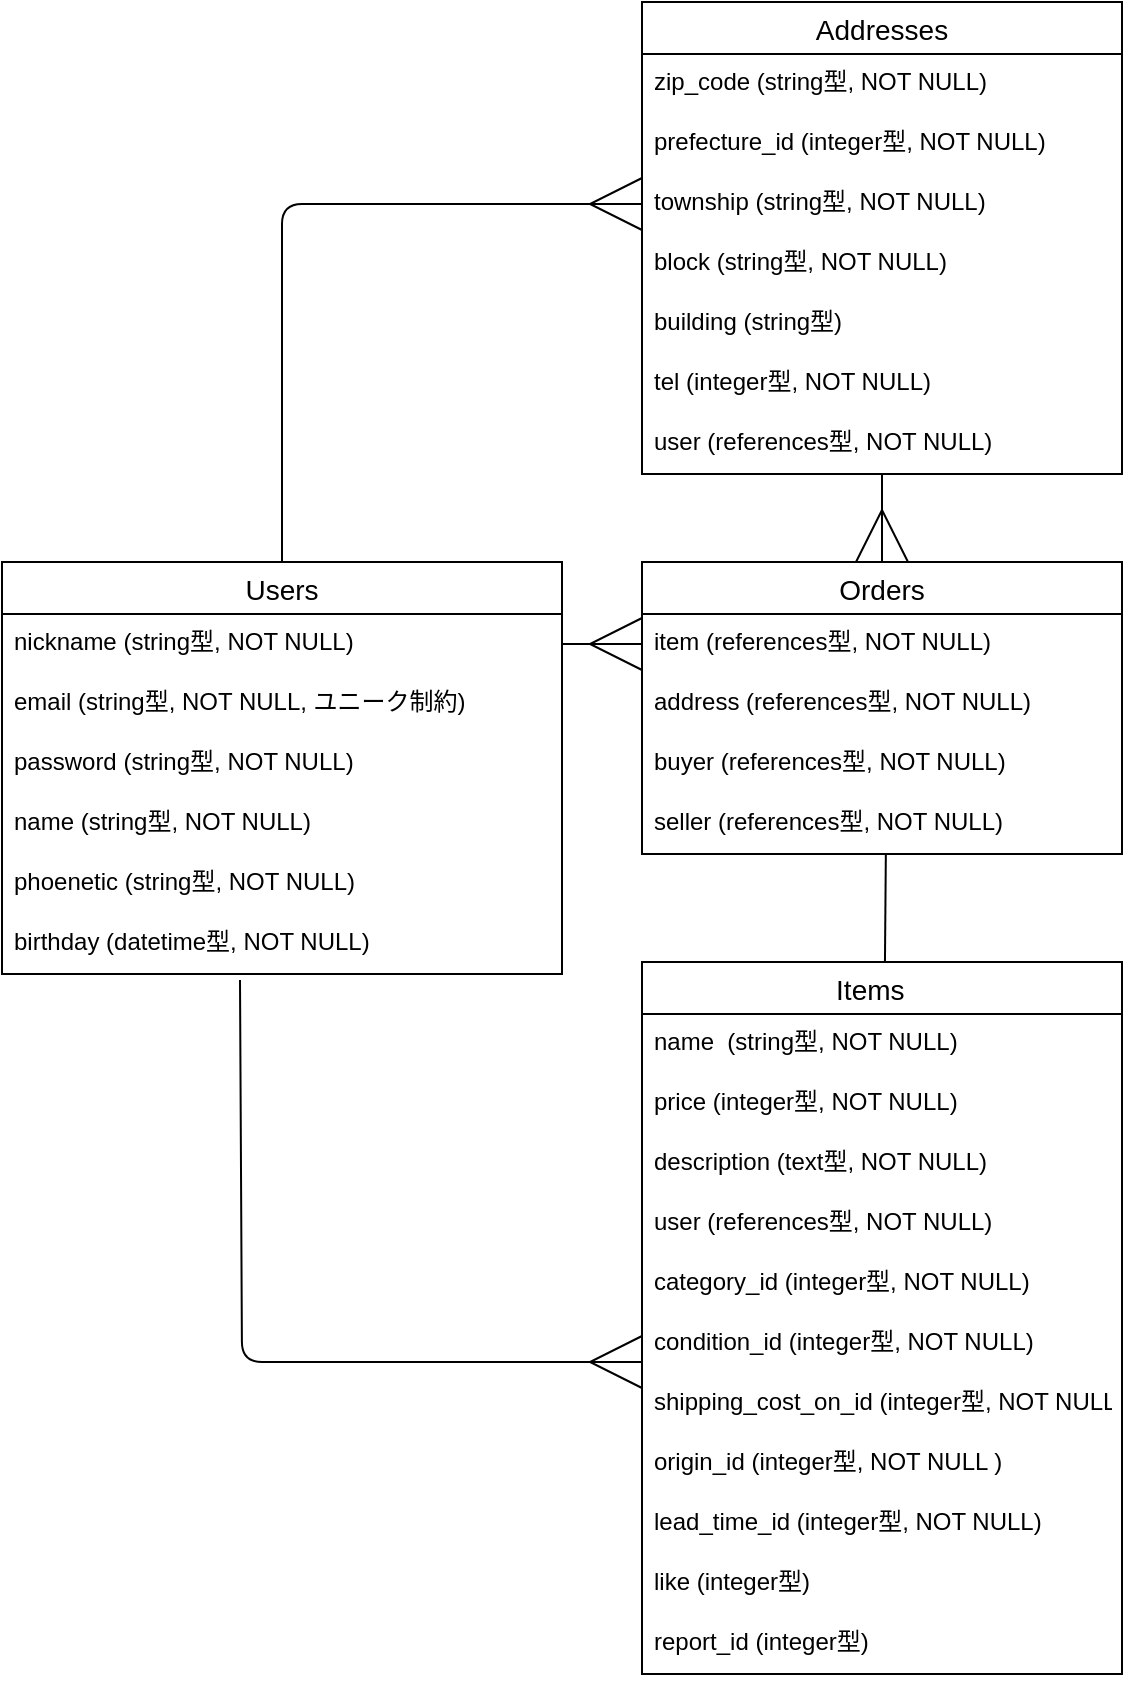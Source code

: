 <mxfile>
    <diagram id="_EOP76nGwTC8PtpPQpyc" name="ページ1">
        <mxGraphModel dx="409" dy="2031" grid="1" gridSize="10" guides="1" tooltips="1" connect="1" arrows="1" fold="1" page="1" pageScale="1" pageWidth="827" pageHeight="1169" math="0" shadow="0">
            <root>
                <mxCell id="0"/>
                <mxCell id="1" parent="0"/>
                <mxCell id="64" style="edgeStyle=none;html=1;exitX=0.5;exitY=0;exitDx=0;exitDy=0;entryX=0;entryY=0.5;entryDx=0;entryDy=0;endArrow=ERmany;endFill=0;endSize=24;" parent="1" source="28" target="168" edge="1">
                    <mxGeometry relative="1" as="geometry">
                        <mxPoint x="280" y="160" as="targetPoint"/>
                        <Array as="points">
                            <mxPoint x="220" y="61"/>
                        </Array>
                    </mxGeometry>
                </mxCell>
                <mxCell id="28" value="Users" style="swimlane;fontStyle=0;childLayout=stackLayout;horizontal=1;startSize=26;horizontalStack=0;resizeParent=1;resizeParentMax=0;resizeLast=0;collapsible=1;marginBottom=0;align=center;fontSize=14;" parent="1" vertex="1">
                    <mxGeometry x="80" y="240" width="280" height="206" as="geometry"/>
                </mxCell>
                <mxCell id="29" value="nickname (string型, NOT NULL)   " style="text;strokeColor=none;fillColor=none;spacingLeft=4;spacingRight=4;overflow=hidden;rotatable=0;points=[[0,0.5],[1,0.5]];portConstraint=eastwest;fontSize=12;" parent="28" vertex="1">
                    <mxGeometry y="26" width="280" height="30" as="geometry"/>
                </mxCell>
                <mxCell id="31" value="email (string型, NOT NULL, ユニーク制約)" style="text;strokeColor=none;fillColor=none;spacingLeft=4;spacingRight=4;overflow=hidden;rotatable=0;points=[[0,0.5],[1,0.5]];portConstraint=eastwest;fontSize=12;" parent="28" vertex="1">
                    <mxGeometry y="56" width="280" height="30" as="geometry"/>
                </mxCell>
                <mxCell id="33" value="password (string型, NOT NULL)" style="text;strokeColor=none;fillColor=none;spacingLeft=4;spacingRight=4;overflow=hidden;rotatable=0;points=[[0,0.5],[1,0.5]];portConstraint=eastwest;fontSize=12;" parent="28" vertex="1">
                    <mxGeometry y="86" width="280" height="30" as="geometry"/>
                </mxCell>
                <mxCell id="133" value="name (string型, NOT NULL)" style="text;strokeColor=none;fillColor=none;spacingLeft=4;spacingRight=4;overflow=hidden;rotatable=0;points=[[0,0.5],[1,0.5]];portConstraint=eastwest;fontSize=12;fontFamily=Helvetica;fontColor=default;" vertex="1" parent="28">
                    <mxGeometry y="116" width="280" height="30" as="geometry"/>
                </mxCell>
                <mxCell id="138" value="phoenetic (string型, NOT NULL)" style="text;strokeColor=none;fillColor=none;spacingLeft=4;spacingRight=4;overflow=hidden;rotatable=0;points=[[0,0.5],[1,0.5]];portConstraint=eastwest;fontSize=12;fontFamily=Helvetica;fontColor=default;" vertex="1" parent="28">
                    <mxGeometry y="146" width="280" height="30" as="geometry"/>
                </mxCell>
                <mxCell id="49" value="birthday (datetime型, NOT NULL)" style="text;strokeColor=none;fillColor=none;spacingLeft=4;spacingRight=4;overflow=hidden;rotatable=0;points=[[0,0.5],[1,0.5]];portConstraint=eastwest;fontSize=12;" parent="28" vertex="1">
                    <mxGeometry y="176" width="280" height="30" as="geometry"/>
                </mxCell>
                <mxCell id="34" value="Items   " style="swimlane;fontStyle=0;childLayout=stackLayout;horizontal=1;startSize=26;horizontalStack=0;resizeParent=1;resizeParentMax=0;resizeLast=0;collapsible=1;marginBottom=0;align=center;fontSize=14;" parent="1" vertex="1">
                    <mxGeometry x="400" y="440" width="240" height="356" as="geometry"/>
                </mxCell>
                <mxCell id="35" value="name  (string型, NOT NULL)" style="text;strokeColor=none;fillColor=none;spacingLeft=4;spacingRight=4;overflow=hidden;rotatable=0;points=[[0,0.5],[1,0.5]];portConstraint=eastwest;fontSize=12;" parent="34" vertex="1">
                    <mxGeometry y="26" width="240" height="30" as="geometry"/>
                </mxCell>
                <mxCell id="36" value="price (integer型, NOT NULL)" style="text;strokeColor=none;fillColor=none;spacingLeft=4;spacingRight=4;overflow=hidden;rotatable=0;points=[[0,0.5],[1,0.5]];portConstraint=eastwest;fontSize=12;" parent="34" vertex="1">
                    <mxGeometry y="56" width="240" height="30" as="geometry"/>
                </mxCell>
                <mxCell id="37" value="description (text型, NOT NULL)" style="text;strokeColor=none;fillColor=none;spacingLeft=4;spacingRight=4;overflow=hidden;rotatable=0;points=[[0,0.5],[1,0.5]];portConstraint=eastwest;fontSize=12;" parent="34" vertex="1">
                    <mxGeometry y="86" width="240" height="30" as="geometry"/>
                </mxCell>
                <mxCell id="38" value="user (references型, NOT NULL)" style="text;strokeColor=none;fillColor=none;spacingLeft=4;spacingRight=4;overflow=hidden;rotatable=0;points=[[0,0.5],[1,0.5]];portConstraint=eastwest;fontSize=12;" parent="34" vertex="1">
                    <mxGeometry y="116" width="240" height="30" as="geometry"/>
                </mxCell>
                <mxCell id="153" value="category_id (integer型, NOT NULL)" style="text;strokeColor=none;fillColor=none;spacingLeft=4;spacingRight=4;overflow=hidden;rotatable=0;points=[[0,0.5],[1,0.5]];portConstraint=eastwest;fontSize=12;" vertex="1" parent="34">
                    <mxGeometry y="146" width="240" height="30" as="geometry"/>
                </mxCell>
                <mxCell id="150" value="condition_id (integer型, NOT NULL)" style="text;strokeColor=none;fillColor=none;spacingLeft=4;spacingRight=4;overflow=hidden;rotatable=0;points=[[0,0.5],[1,0.5]];portConstraint=eastwest;fontSize=12;" vertex="1" parent="34">
                    <mxGeometry y="176" width="240" height="30" as="geometry"/>
                </mxCell>
                <mxCell id="158" value="shipping_cost_on_id (integer型, NOT NULL )" style="text;strokeColor=none;fillColor=none;spacingLeft=4;spacingRight=4;overflow=hidden;rotatable=0;points=[[0,0.5],[1,0.5]];portConstraint=eastwest;fontSize=12;fontFamily=Helvetica;fontColor=default;" vertex="1" parent="34">
                    <mxGeometry y="206" width="240" height="30" as="geometry"/>
                </mxCell>
                <mxCell id="174" value="origin_id (integer型, NOT NULL )" style="text;strokeColor=none;fillColor=none;spacingLeft=4;spacingRight=4;overflow=hidden;rotatable=0;points=[[0,0.5],[1,0.5]];portConstraint=eastwest;fontSize=12;fontFamily=Helvetica;fontColor=default;" vertex="1" parent="34">
                    <mxGeometry y="236" width="240" height="30" as="geometry"/>
                </mxCell>
                <mxCell id="152" value="lead_time_id (integer型, NOT NULL)" style="text;strokeColor=none;fillColor=none;spacingLeft=4;spacingRight=4;overflow=hidden;rotatable=0;points=[[0,0.5],[1,0.5]];portConstraint=eastwest;fontSize=12;" vertex="1" parent="34">
                    <mxGeometry y="266" width="240" height="30" as="geometry"/>
                </mxCell>
                <mxCell id="155" value="like (integer型)" style="text;strokeColor=none;fillColor=none;spacingLeft=4;spacingRight=4;overflow=hidden;rotatable=0;points=[[0,0.5],[1,0.5]];portConstraint=eastwest;fontSize=12;fontFamily=Helvetica;fontColor=default;" vertex="1" parent="34">
                    <mxGeometry y="296" width="240" height="30" as="geometry"/>
                </mxCell>
                <mxCell id="156" value="report_id (integer型)" style="text;strokeColor=none;fillColor=none;spacingLeft=4;spacingRight=4;overflow=hidden;rotatable=0;points=[[0,0.5],[1,0.5]];portConstraint=eastwest;fontSize=12;fontFamily=Helvetica;fontColor=default;" vertex="1" parent="34">
                    <mxGeometry y="326" width="240" height="30" as="geometry"/>
                </mxCell>
                <mxCell id="144" style="edgeStyle=none;html=1;entryX=0.5;entryY=0;entryDx=0;entryDy=0;fontFamily=Helvetica;fontSize=12;fontColor=default;endArrow=ERmany;endFill=0;strokeWidth=1;endSize=24;startSize=6;sourcePerimeterSpacing=0;exitX=0.5;exitY=1;exitDx=0;exitDy=0;exitPerimeter=0;" edge="1" parent="1" source="173" target="70">
                    <mxGeometry relative="1" as="geometry">
                        <mxPoint x="520" y="190" as="sourcePoint"/>
                    </mxGeometry>
                </mxCell>
                <mxCell id="54" value="Addresses" style="swimlane;fontStyle=0;childLayout=stackLayout;horizontal=1;startSize=26;horizontalStack=0;resizeParent=1;resizeParentMax=0;resizeLast=0;collapsible=1;marginBottom=0;align=center;fontSize=14;" parent="1" vertex="1">
                    <mxGeometry x="400" y="-40" width="240" height="236" as="geometry"/>
                </mxCell>
                <mxCell id="55" value="zip_code (string型, NOT NULL)" style="text;strokeColor=none;fillColor=none;spacingLeft=4;spacingRight=4;overflow=hidden;rotatable=0;points=[[0,0.5],[1,0.5]];portConstraint=eastwest;fontSize=12;" parent="54" vertex="1">
                    <mxGeometry y="26" width="240" height="30" as="geometry"/>
                </mxCell>
                <mxCell id="56" value="prefecture_id (integer型, NOT NULL)" style="text;strokeColor=none;fillColor=none;spacingLeft=4;spacingRight=4;overflow=hidden;rotatable=0;points=[[0,0.5],[1,0.5]];portConstraint=eastwest;fontSize=12;" parent="54" vertex="1">
                    <mxGeometry y="56" width="240" height="30" as="geometry"/>
                </mxCell>
                <mxCell id="168" value="township (string型, NOT NULL)" style="text;strokeColor=none;fillColor=none;spacingLeft=4;spacingRight=4;overflow=hidden;rotatable=0;points=[[0,0.5],[1,0.5]];portConstraint=eastwest;fontSize=12;" vertex="1" parent="54">
                    <mxGeometry y="86" width="240" height="30" as="geometry"/>
                </mxCell>
                <mxCell id="169" value="block (string型, NOT NULL)" style="text;strokeColor=none;fillColor=none;spacingLeft=4;spacingRight=4;overflow=hidden;rotatable=0;points=[[0,0.5],[1,0.5]];portConstraint=eastwest;fontSize=12;" vertex="1" parent="54">
                    <mxGeometry y="116" width="240" height="30" as="geometry"/>
                </mxCell>
                <mxCell id="171" value="building (string型)" style="text;strokeColor=none;fillColor=none;spacingLeft=4;spacingRight=4;overflow=hidden;rotatable=0;points=[[0,0.5],[1,0.5]];portConstraint=eastwest;fontSize=12;" vertex="1" parent="54">
                    <mxGeometry y="146" width="240" height="30" as="geometry"/>
                </mxCell>
                <mxCell id="172" value="tel (integer型, NOT NULL)" style="text;strokeColor=none;fillColor=none;spacingLeft=4;spacingRight=4;overflow=hidden;rotatable=0;points=[[0,0.5],[1,0.5]];portConstraint=eastwest;fontSize=12;" vertex="1" parent="54">
                    <mxGeometry y="176" width="240" height="30" as="geometry"/>
                </mxCell>
                <mxCell id="173" value="user (references型, NOT NULL)" style="text;strokeColor=none;fillColor=none;spacingLeft=4;spacingRight=4;overflow=hidden;rotatable=0;points=[[0,0.5],[1,0.5]];portConstraint=eastwest;fontSize=12;" vertex="1" parent="54">
                    <mxGeometry y="206" width="240" height="30" as="geometry"/>
                </mxCell>
                <mxCell id="69" style="edgeStyle=none;html=1;entryX=0;entryY=0.5;entryDx=0;entryDy=0;endArrow=ERmany;endFill=0;endSize=24;exitX=1;exitY=0.5;exitDx=0;exitDy=0;" parent="1" source="29" target="71" edge="1">
                    <mxGeometry relative="1" as="geometry">
                        <mxPoint x="280" y="280" as="targetPoint"/>
                        <mxPoint x="280" y="280" as="sourcePoint"/>
                        <Array as="points"/>
                    </mxGeometry>
                </mxCell>
                <mxCell id="70" value="Orders" style="swimlane;fontStyle=0;childLayout=stackLayout;horizontal=1;startSize=26;horizontalStack=0;resizeParent=1;resizeParentMax=0;resizeLast=0;collapsible=1;marginBottom=0;align=center;fontSize=14;" parent="1" vertex="1">
                    <mxGeometry x="400" y="240" width="240" height="146" as="geometry"/>
                </mxCell>
                <mxCell id="71" value="item (references型, NOT NULL)" style="text;strokeColor=none;fillColor=none;spacingLeft=4;spacingRight=4;overflow=hidden;rotatable=0;points=[[0,0.5],[1,0.5]];portConstraint=eastwest;fontSize=12;" parent="70" vertex="1">
                    <mxGeometry y="26" width="240" height="30" as="geometry"/>
                </mxCell>
                <mxCell id="143" value="address (references型, NOT NULL)" style="text;strokeColor=none;fillColor=none;spacingLeft=4;spacingRight=4;overflow=hidden;rotatable=0;points=[[0,0.5],[1,0.5]];portConstraint=eastwest;fontSize=12;" vertex="1" parent="70">
                    <mxGeometry y="56" width="240" height="30" as="geometry"/>
                </mxCell>
                <mxCell id="149" value="buyer (references型, NOT NULL)" style="text;strokeColor=none;fillColor=none;spacingLeft=4;spacingRight=4;overflow=hidden;rotatable=0;points=[[0,0.5],[1,0.5]];portConstraint=eastwest;fontSize=12;fontFamily=Helvetica;fontColor=default;" vertex="1" parent="70">
                    <mxGeometry y="86" width="240" height="30" as="geometry"/>
                </mxCell>
                <mxCell id="72" value="seller (references型, NOT NULL)" style="text;strokeColor=none;fillColor=none;spacingLeft=4;spacingRight=4;overflow=hidden;rotatable=0;points=[[0,0.5],[1,0.5]];portConstraint=eastwest;fontSize=12;" parent="70" vertex="1">
                    <mxGeometry y="116" width="240" height="30" as="geometry"/>
                </mxCell>
                <mxCell id="77" style="edgeStyle=none;html=1;endArrow=none;endFill=0;endSize=24;entryX=0.508;entryY=1;entryDx=0;entryDy=0;entryPerimeter=0;" parent="1" source="34" target="72" edge="1">
                    <mxGeometry relative="1" as="geometry">
                        <mxPoint x="520" y="450" as="targetPoint"/>
                    </mxGeometry>
                </mxCell>
                <mxCell id="160" style="edgeStyle=none;html=1;strokeWidth=1;fontFamily=Helvetica;fontSize=12;fontColor=default;endArrow=ERmany;endFill=0;startSize=6;endSize=24;sourcePerimeterSpacing=0;exitX=0.425;exitY=1.1;exitDx=0;exitDy=0;exitPerimeter=0;" edge="1" parent="1" source="49">
                    <mxGeometry relative="1" as="geometry">
                        <mxPoint x="200" y="470" as="sourcePoint"/>
                        <mxPoint x="400" y="640" as="targetPoint"/>
                        <Array as="points">
                            <mxPoint x="200" y="640"/>
                        </Array>
                    </mxGeometry>
                </mxCell>
            </root>
        </mxGraphModel>
    </diagram>
</mxfile>